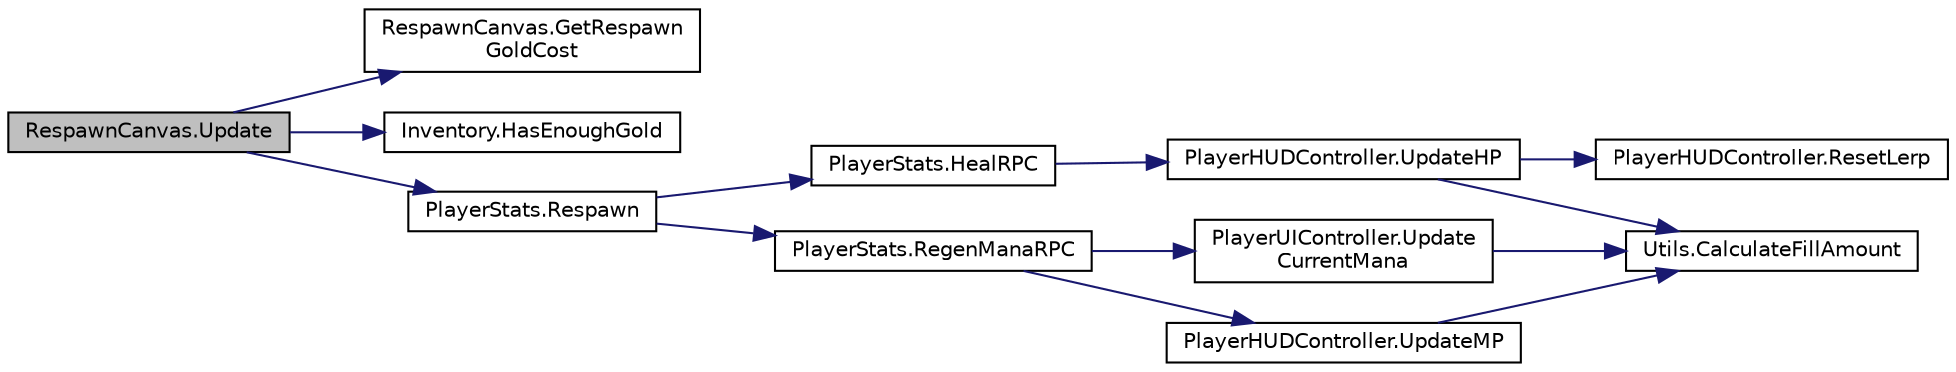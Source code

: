 digraph "RespawnCanvas.Update"
{
 // INTERACTIVE_SVG=YES
 // LATEX_PDF_SIZE
  edge [fontname="Helvetica",fontsize="10",labelfontname="Helvetica",labelfontsize="10"];
  node [fontname="Helvetica",fontsize="10",shape=record];
  rankdir="LR";
  Node1 [label="RespawnCanvas.Update",height=0.2,width=0.4,color="black", fillcolor="grey75", style="filled", fontcolor="black",tooltip=" "];
  Node1 -> Node2 [color="midnightblue",fontsize="10",style="solid",fontname="Helvetica"];
  Node2 [label="RespawnCanvas.GetRespawn\lGoldCost",height=0.2,width=0.4,color="black", fillcolor="white", style="filled",URL="$class_respawn_canvas.html#a5936d81c38156d99c5e38554d6bd7100",tooltip="Returns the instant respawn gold cost for a given count."];
  Node1 -> Node3 [color="midnightblue",fontsize="10",style="solid",fontname="Helvetica"];
  Node3 [label="Inventory.HasEnoughGold",height=0.2,width=0.4,color="black", fillcolor="white", style="filled",URL="$class_inventory.html#a082ecfd863641ad40a7582834e3d786e",tooltip=" "];
  Node1 -> Node4 [color="midnightblue",fontsize="10",style="solid",fontname="Helvetica"];
  Node4 [label="PlayerStats.Respawn",height=0.2,width=0.4,color="black", fillcolor="white", style="filled",URL="$class_player_stats.html#a27fb46ca044608f34db45eb95ac16b4c",tooltip="This is triggered when the player respawns."];
  Node4 -> Node5 [color="midnightblue",fontsize="10",style="solid",fontname="Helvetica"];
  Node5 [label="PlayerStats.HealRPC",height=0.2,width=0.4,color="black", fillcolor="white", style="filled",URL="$class_player_stats.html#ae2c6a9d91ac8ff99b7f0dc32079f1931",tooltip=" "];
  Node5 -> Node6 [color="midnightblue",fontsize="10",style="solid",fontname="Helvetica"];
  Node6 [label="PlayerHUDController.UpdateHP",height=0.2,width=0.4,color="black", fillcolor="white", style="filled",URL="$class_player_h_u_d_controller.html#ab2461120d3cfef6e83b38062b1373e04",tooltip=" "];
  Node6 -> Node7 [color="midnightblue",fontsize="10",style="solid",fontname="Helvetica"];
  Node7 [label="Utils.CalculateFillAmount",height=0.2,width=0.4,color="black", fillcolor="white", style="filled",URL="$class_utils.html#a459472171f68c903c975020cc5b02fee",tooltip="Calculates the actual normalized fill amount for the image."];
  Node6 -> Node8 [color="midnightblue",fontsize="10",style="solid",fontname="Helvetica"];
  Node8 [label="PlayerHUDController.ResetLerp",height=0.2,width=0.4,color="black", fillcolor="white", style="filled",URL="$class_player_h_u_d_controller.html#ad2c7c75671ae997600550e725a75e136",tooltip=" "];
  Node4 -> Node9 [color="midnightblue",fontsize="10",style="solid",fontname="Helvetica"];
  Node9 [label="PlayerStats.RegenManaRPC",height=0.2,width=0.4,color="black", fillcolor="white", style="filled",URL="$class_player_stats.html#a0348bfd846a1fb5122239414e9ec558b",tooltip=" "];
  Node9 -> Node10 [color="midnightblue",fontsize="10",style="solid",fontname="Helvetica"];
  Node10 [label="PlayerUIController.Update\lCurrentMana",height=0.2,width=0.4,color="black", fillcolor="white", style="filled",URL="$class_player_u_i_controller.html#ac7bf7455ce00b144f6a1678e524819b2",tooltip="Sets the current MP value to the Image."];
  Node10 -> Node7 [color="midnightblue",fontsize="10",style="solid",fontname="Helvetica"];
  Node9 -> Node11 [color="midnightblue",fontsize="10",style="solid",fontname="Helvetica"];
  Node11 [label="PlayerHUDController.UpdateMP",height=0.2,width=0.4,color="black", fillcolor="white", style="filled",URL="$class_player_h_u_d_controller.html#a09d27238c0e659b8f98828367c7622ba",tooltip=" "];
  Node11 -> Node7 [color="midnightblue",fontsize="10",style="solid",fontname="Helvetica"];
}
